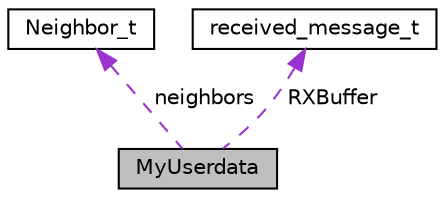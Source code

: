 digraph "MyUserdata"
{
  edge [fontname="Helvetica",fontsize="10",labelfontname="Helvetica",labelfontsize="10"];
  node [fontname="Helvetica",fontsize="10",shape=record];
  Node1 [label="MyUserdata",height=0.2,width=0.4,color="black", fillcolor="grey75", style="filled", fontcolor="black"];
  Node2 -> Node1 [dir="back",color="darkorchid3",fontsize="10",style="dashed",label=" neighbors" ,fontname="Helvetica"];
  Node2 [label="Neighbor_t",height=0.2,width=0.4,color="black", fillcolor="white", style="filled",URL="$structNeighbor__t.html"];
  Node3 -> Node1 [dir="back",color="darkorchid3",fontsize="10",style="dashed",label=" RXBuffer" ,fontname="Helvetica"];
  Node3 [label="received_message_t",height=0.2,width=0.4,color="black", fillcolor="white", style="filled",URL="$structreceived__message__t.html"];
}
